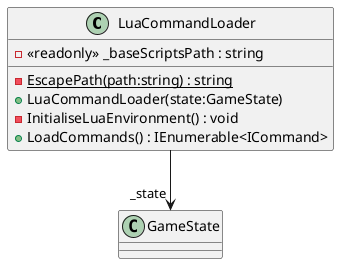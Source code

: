 @startuml
class LuaCommandLoader {
    - <<readonly>> _baseScriptsPath : string
    - {static} EscapePath(path:string) : string
    + LuaCommandLoader(state:GameState)
    - InitialiseLuaEnvironment() : void
    + LoadCommands() : IEnumerable<ICommand>
}
LuaCommandLoader --> "_state" GameState
@enduml
